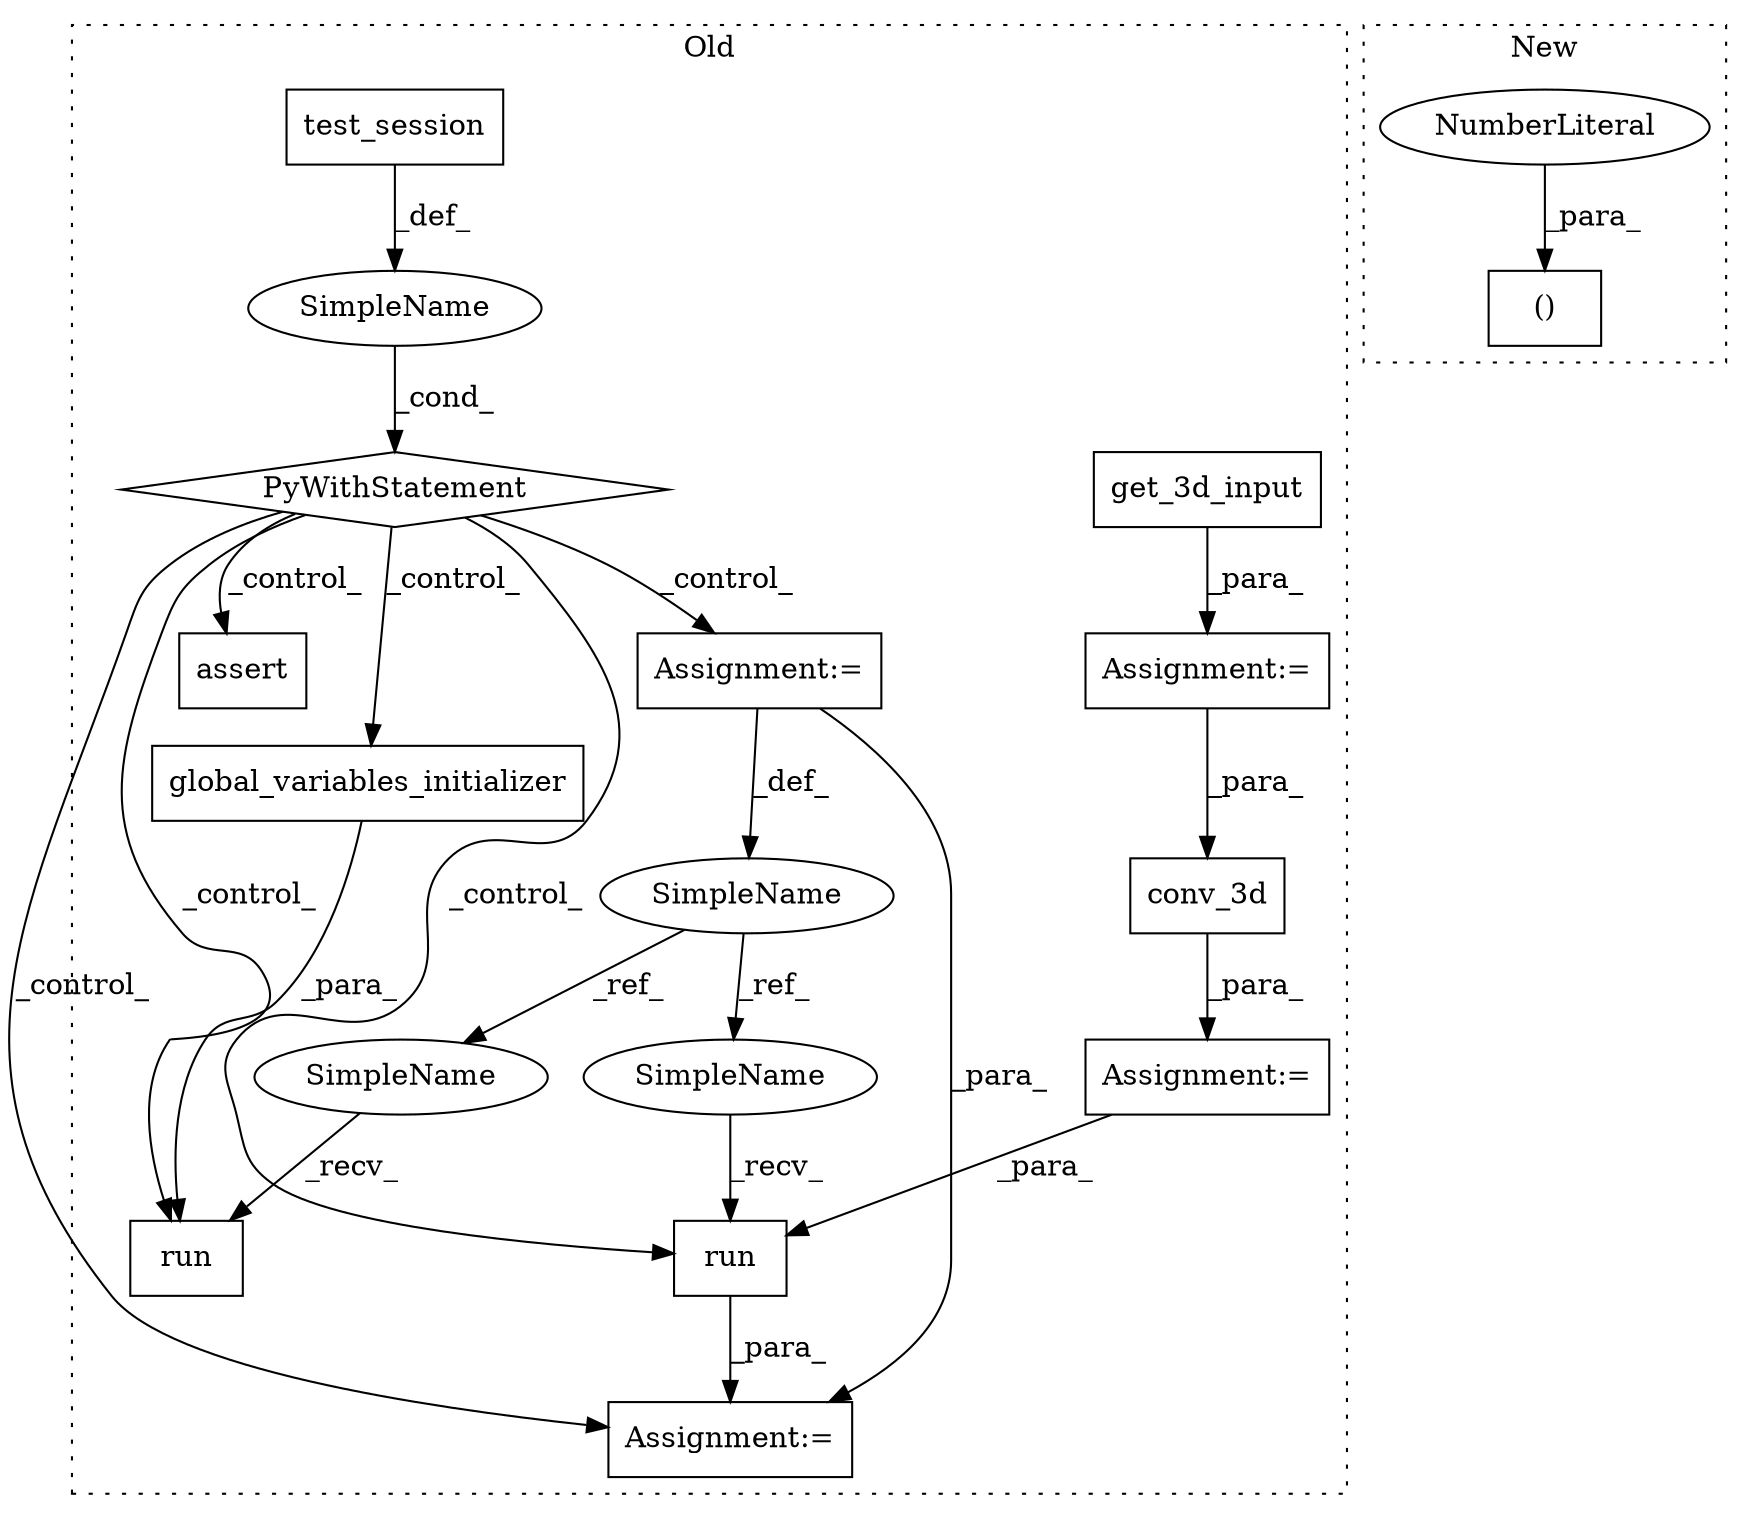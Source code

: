 digraph G {
subgraph cluster0 {
1 [label="conv_3d" a="32" s="3324,3336" l="8,1" shape="box"];
3 [label="get_3d_input" a="32" s="3239" l="14" shape="box"];
4 [label="run" a="32" s="3489,3504" l="4,1" shape="box"];
5 [label="SimpleName" a="42" s="" l="" shape="ellipse"];
6 [label="PyWithStatement" a="104" s="3363,3392" l="10,2" shape="diamond"];
7 [label="test_session" a="32" s="3378" l="14" shape="box"];
8 [label="global_variables_initializer" a="32" s="3438" l="30" shape="box"];
9 [label="assert" a="32" s="3518,3615" l="22,1" shape="box"];
10 [label="run" a="32" s="3423,3468" l="4,1" shape="box"];
11 [label="SimpleName" a="42" s="3406" l="4" shape="ellipse"];
12 [label="Assignment:=" a="7" s="3406" l="4" shape="box"];
13 [label="Assignment:=" a="7" s="3483" l="1" shape="box"];
14 [label="Assignment:=" a="7" s="3233" l="1" shape="box"];
15 [label="Assignment:=" a="7" s="3323" l="1" shape="box"];
17 [label="SimpleName" a="42" s="3418" l="4" shape="ellipse"];
18 [label="SimpleName" a="42" s="3484" l="4" shape="ellipse"];
label = "Old";
style="dotted";
}
subgraph cluster1 {
2 [label="()" a="106" s="3885" l="61" shape="box"];
16 [label="NumberLiteral" a="34" s="3914" l="2" shape="ellipse"];
label = "New";
style="dotted";
}
1 -> 15 [label="_para_"];
3 -> 14 [label="_para_"];
4 -> 13 [label="_para_"];
5 -> 6 [label="_cond_"];
6 -> 8 [label="_control_"];
6 -> 4 [label="_control_"];
6 -> 13 [label="_control_"];
6 -> 12 [label="_control_"];
6 -> 9 [label="_control_"];
6 -> 10 [label="_control_"];
7 -> 5 [label="_def_"];
8 -> 10 [label="_para_"];
11 -> 17 [label="_ref_"];
11 -> 18 [label="_ref_"];
12 -> 11 [label="_def_"];
12 -> 13 [label="_para_"];
14 -> 1 [label="_para_"];
15 -> 4 [label="_para_"];
16 -> 2 [label="_para_"];
17 -> 10 [label="_recv_"];
18 -> 4 [label="_recv_"];
}
